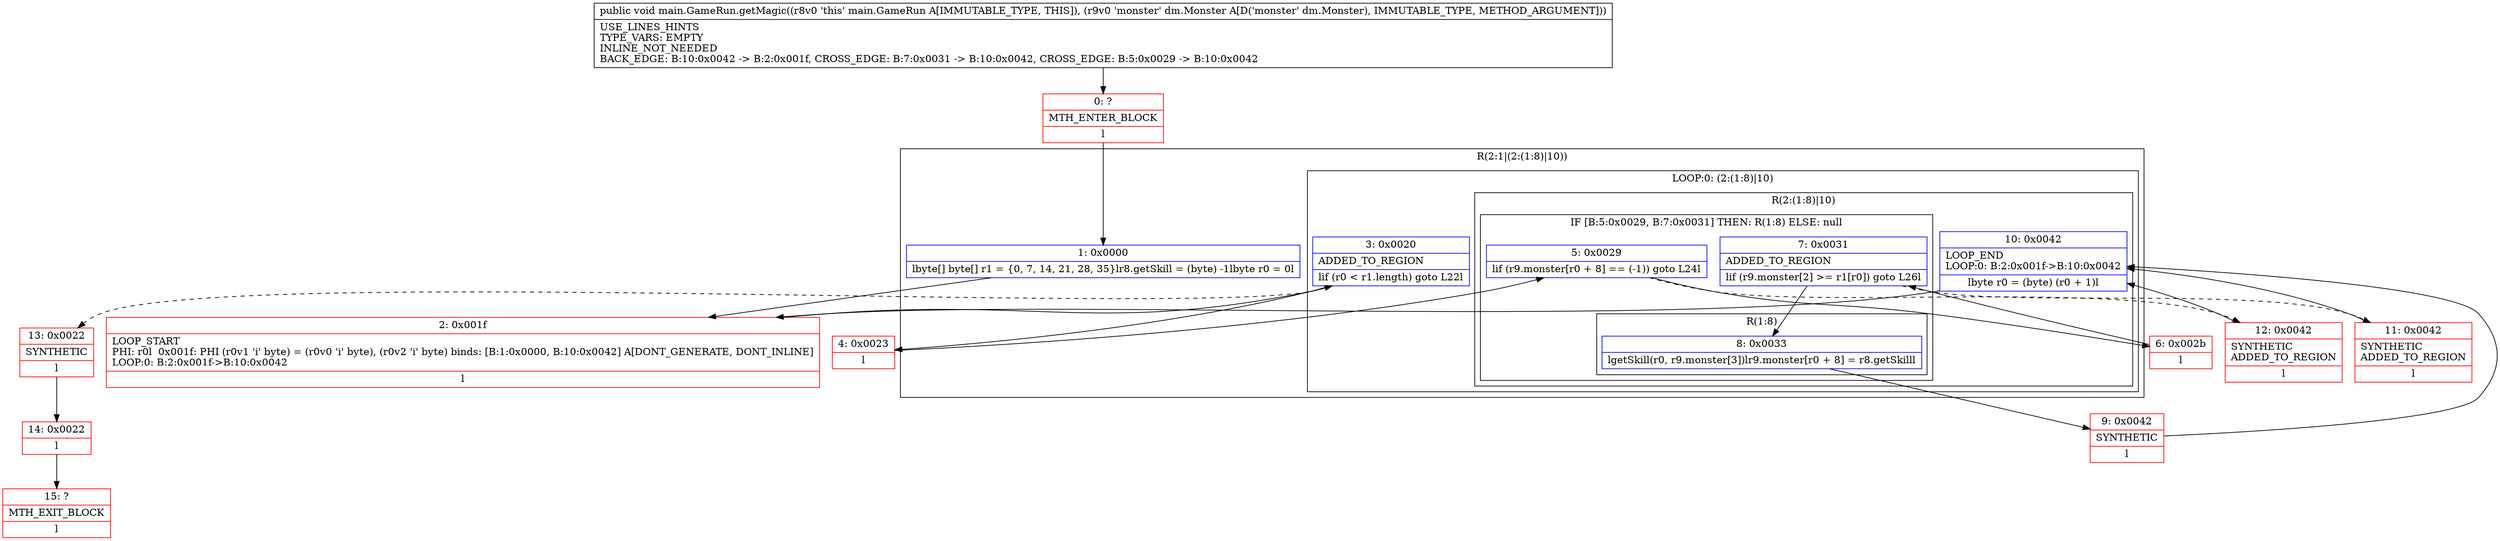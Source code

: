 digraph "CFG formain.GameRun.getMagic(Ldm\/Monster;)V" {
subgraph cluster_Region_1821624111 {
label = "R(2:1|(2:(1:8)|10))";
node [shape=record,color=blue];
Node_1 [shape=record,label="{1\:\ 0x0000|lbyte[] byte[] r1 = \{0, 7, 14, 21, 28, 35\}lr8.getSkill = (byte) \-1lbyte r0 = 0l}"];
subgraph cluster_LoopRegion_113728368 {
label = "LOOP:0: (2:(1:8)|10)";
node [shape=record,color=blue];
Node_3 [shape=record,label="{3\:\ 0x0020|ADDED_TO_REGION\l|lif (r0 \< r1.length) goto L22l}"];
subgraph cluster_Region_2042554297 {
label = "R(2:(1:8)|10)";
node [shape=record,color=blue];
subgraph cluster_IfRegion_135629544 {
label = "IF [B:5:0x0029, B:7:0x0031] THEN: R(1:8) ELSE: null";
node [shape=record,color=blue];
Node_5 [shape=record,label="{5\:\ 0x0029|lif (r9.monster[r0 + 8] == (\-1)) goto L24l}"];
Node_7 [shape=record,label="{7\:\ 0x0031|ADDED_TO_REGION\l|lif (r9.monster[2] \>= r1[r0]) goto L26l}"];
subgraph cluster_Region_191294750 {
label = "R(1:8)";
node [shape=record,color=blue];
Node_8 [shape=record,label="{8\:\ 0x0033|lgetSkill(r0, r9.monster[3])lr9.monster[r0 + 8] = r8.getSkilll}"];
}
}
Node_10 [shape=record,label="{10\:\ 0x0042|LOOP_END\lLOOP:0: B:2:0x001f\-\>B:10:0x0042\l|lbyte r0 = (byte) (r0 + 1)l}"];
}
}
}
Node_0 [shape=record,color=red,label="{0\:\ ?|MTH_ENTER_BLOCK\l|l}"];
Node_2 [shape=record,color=red,label="{2\:\ 0x001f|LOOP_START\lPHI: r0l  0x001f: PHI (r0v1 'i' byte) = (r0v0 'i' byte), (r0v2 'i' byte) binds: [B:1:0x0000, B:10:0x0042] A[DONT_GENERATE, DONT_INLINE]\lLOOP:0: B:2:0x001f\-\>B:10:0x0042\l|l}"];
Node_4 [shape=record,color=red,label="{4\:\ 0x0023|l}"];
Node_6 [shape=record,color=red,label="{6\:\ 0x002b|l}"];
Node_9 [shape=record,color=red,label="{9\:\ 0x0042|SYNTHETIC\l|l}"];
Node_11 [shape=record,color=red,label="{11\:\ 0x0042|SYNTHETIC\lADDED_TO_REGION\l|l}"];
Node_12 [shape=record,color=red,label="{12\:\ 0x0042|SYNTHETIC\lADDED_TO_REGION\l|l}"];
Node_13 [shape=record,color=red,label="{13\:\ 0x0022|SYNTHETIC\l|l}"];
Node_14 [shape=record,color=red,label="{14\:\ 0x0022|l}"];
Node_15 [shape=record,color=red,label="{15\:\ ?|MTH_EXIT_BLOCK\l|l}"];
MethodNode[shape=record,label="{public void main.GameRun.getMagic((r8v0 'this' main.GameRun A[IMMUTABLE_TYPE, THIS]), (r9v0 'monster' dm.Monster A[D('monster' dm.Monster), IMMUTABLE_TYPE, METHOD_ARGUMENT]))  | USE_LINES_HINTS\lTYPE_VARS: EMPTY\lINLINE_NOT_NEEDED\lBACK_EDGE: B:10:0x0042 \-\> B:2:0x001f, CROSS_EDGE: B:7:0x0031 \-\> B:10:0x0042, CROSS_EDGE: B:5:0x0029 \-\> B:10:0x0042\l}"];
MethodNode -> Node_0;
Node_1 -> Node_2;
Node_3 -> Node_4;
Node_3 -> Node_13[style=dashed];
Node_5 -> Node_6;
Node_5 -> Node_12[style=dashed];
Node_7 -> Node_8;
Node_7 -> Node_11[style=dashed];
Node_8 -> Node_9;
Node_10 -> Node_2;
Node_0 -> Node_1;
Node_2 -> Node_3;
Node_4 -> Node_5;
Node_6 -> Node_7;
Node_9 -> Node_10;
Node_11 -> Node_10;
Node_12 -> Node_10;
Node_13 -> Node_14;
Node_14 -> Node_15;
}

